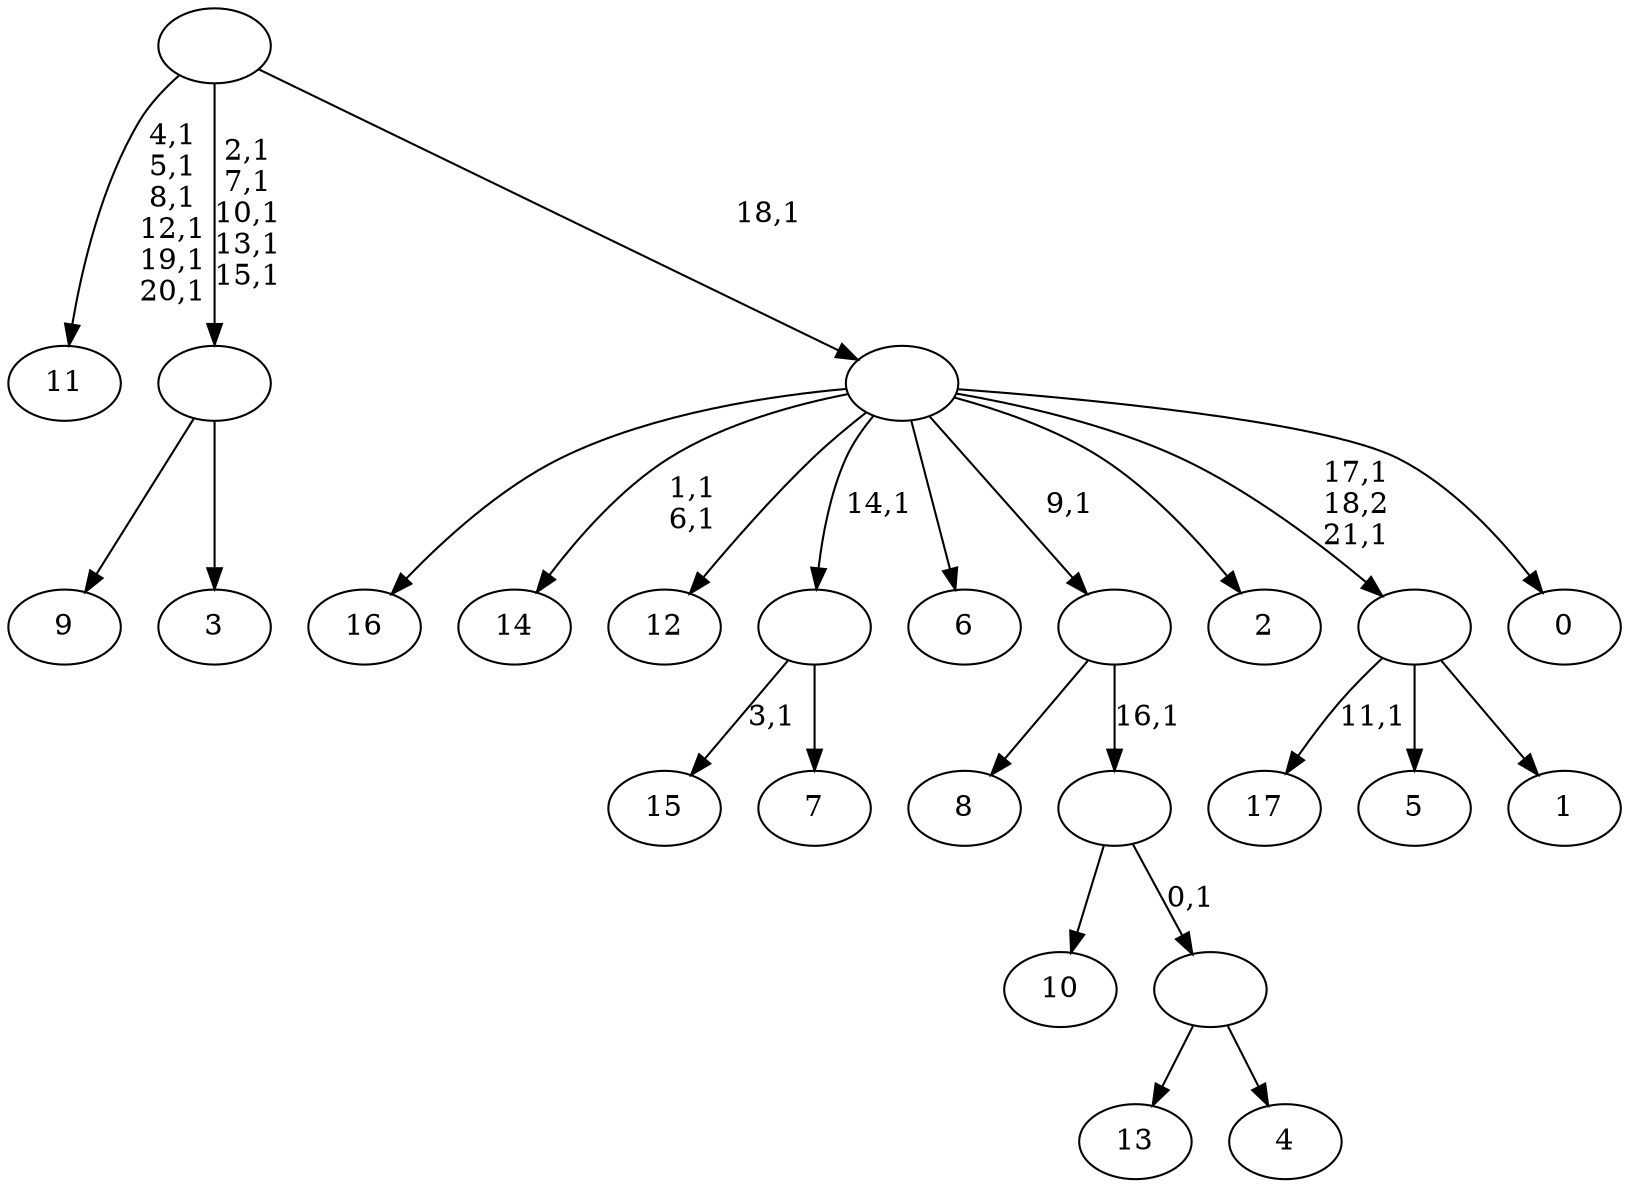 digraph T {
	40 [label="17"]
	38 [label="16"]
	37 [label="15"]
	35 [label="14"]
	32 [label="13"]
	31 [label="12"]
	30 [label="11"]
	23 [label="10"]
	22 [label="9"]
	21 [label="8"]
	20 [label="7"]
	19 [label=""]
	18 [label="6"]
	17 [label="5"]
	16 [label="4"]
	15 [label=""]
	14 [label=""]
	13 [label=""]
	12 [label="3"]
	11 [label=""]
	6 [label="2"]
	5 [label="1"]
	4 [label=""]
	2 [label="0"]
	1 [label=""]
	0 [label=""]
	19 -> 37 [label="3,1"]
	19 -> 20 [label=""]
	15 -> 32 [label=""]
	15 -> 16 [label=""]
	14 -> 23 [label=""]
	14 -> 15 [label="0,1"]
	13 -> 21 [label=""]
	13 -> 14 [label="16,1"]
	11 -> 22 [label=""]
	11 -> 12 [label=""]
	4 -> 40 [label="11,1"]
	4 -> 17 [label=""]
	4 -> 5 [label=""]
	1 -> 4 [label="17,1\n18,2\n21,1"]
	1 -> 35 [label="1,1\n6,1"]
	1 -> 38 [label=""]
	1 -> 31 [label=""]
	1 -> 19 [label="14,1"]
	1 -> 18 [label=""]
	1 -> 13 [label="9,1"]
	1 -> 6 [label=""]
	1 -> 2 [label=""]
	0 -> 11 [label="2,1\n7,1\n10,1\n13,1\n15,1"]
	0 -> 30 [label="4,1\n5,1\n8,1\n12,1\n19,1\n20,1"]
	0 -> 1 [label="18,1"]
}
